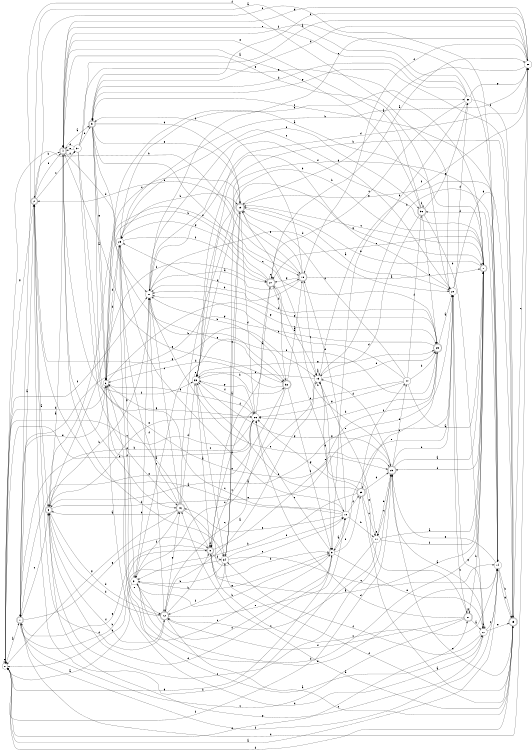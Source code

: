 digraph n31_3 {
__start0 [label="" shape="none"];

rankdir=LR;
size="8,5";

s0 [style="filled", color="black", fillcolor="white" shape="circle", label="0"];
s1 [style="rounded,filled", color="black", fillcolor="white" shape="doublecircle", label="1"];
s2 [style="rounded,filled", color="black", fillcolor="white" shape="doublecircle", label="2"];
s3 [style="rounded,filled", color="black", fillcolor="white" shape="doublecircle", label="3"];
s4 [style="rounded,filled", color="black", fillcolor="white" shape="doublecircle", label="4"];
s5 [style="rounded,filled", color="black", fillcolor="white" shape="doublecircle", label="5"];
s6 [style="filled", color="black", fillcolor="white" shape="circle", label="6"];
s7 [style="rounded,filled", color="black", fillcolor="white" shape="doublecircle", label="7"];
s8 [style="rounded,filled", color="black", fillcolor="white" shape="doublecircle", label="8"];
s9 [style="filled", color="black", fillcolor="white" shape="circle", label="9"];
s10 [style="filled", color="black", fillcolor="white" shape="circle", label="10"];
s11 [style="filled", color="black", fillcolor="white" shape="circle", label="11"];
s12 [style="rounded,filled", color="black", fillcolor="white" shape="doublecircle", label="12"];
s13 [style="filled", color="black", fillcolor="white" shape="circle", label="13"];
s14 [style="filled", color="black", fillcolor="white" shape="circle", label="14"];
s15 [style="rounded,filled", color="black", fillcolor="white" shape="doublecircle", label="15"];
s16 [style="rounded,filled", color="black", fillcolor="white" shape="doublecircle", label="16"];
s17 [style="filled", color="black", fillcolor="white" shape="circle", label="17"];
s18 [style="rounded,filled", color="black", fillcolor="white" shape="doublecircle", label="18"];
s19 [style="rounded,filled", color="black", fillcolor="white" shape="doublecircle", label="19"];
s20 [style="filled", color="black", fillcolor="white" shape="circle", label="20"];
s21 [style="rounded,filled", color="black", fillcolor="white" shape="doublecircle", label="21"];
s22 [style="filled", color="black", fillcolor="white" shape="circle", label="22"];
s23 [style="rounded,filled", color="black", fillcolor="white" shape="doublecircle", label="23"];
s24 [style="filled", color="black", fillcolor="white" shape="circle", label="24"];
s25 [style="rounded,filled", color="black", fillcolor="white" shape="doublecircle", label="25"];
s26 [style="filled", color="black", fillcolor="white" shape="circle", label="26"];
s27 [style="rounded,filled", color="black", fillcolor="white" shape="doublecircle", label="27"];
s28 [style="filled", color="black", fillcolor="white" shape="circle", label="28"];
s29 [style="filled", color="black", fillcolor="white" shape="circle", label="29"];
s30 [style="filled", color="black", fillcolor="white" shape="circle", label="30"];
s31 [style="filled", color="black", fillcolor="white" shape="circle", label="31"];
s32 [style="rounded,filled", color="black", fillcolor="white" shape="doublecircle", label="32"];
s33 [style="filled", color="black", fillcolor="white" shape="circle", label="33"];
s34 [style="filled", color="black", fillcolor="white" shape="circle", label="34"];
s35 [style="rounded,filled", color="black", fillcolor="white" shape="doublecircle", label="35"];
s36 [style="rounded,filled", color="black", fillcolor="white" shape="doublecircle", label="36"];
s37 [style="filled", color="black", fillcolor="white" shape="circle", label="37"];
s0 -> s1 [label="a"];
s0 -> s18 [label="b"];
s0 -> s26 [label="c"];
s0 -> s21 [label="d"];
s0 -> s0 [label="e"];
s0 -> s17 [label="f"];
s0 -> s2 [label="g"];
s1 -> s2 [label="a"];
s1 -> s8 [label="b"];
s1 -> s3 [label="c"];
s1 -> s28 [label="d"];
s1 -> s6 [label="e"];
s1 -> s14 [label="f"];
s1 -> s8 [label="g"];
s2 -> s3 [label="a"];
s2 -> s4 [label="b"];
s2 -> s37 [label="c"];
s2 -> s12 [label="d"];
s2 -> s14 [label="e"];
s2 -> s4 [label="f"];
s2 -> s13 [label="g"];
s3 -> s4 [label="a"];
s3 -> s17 [label="b"];
s3 -> s23 [label="c"];
s3 -> s12 [label="d"];
s3 -> s20 [label="e"];
s3 -> s27 [label="f"];
s3 -> s22 [label="g"];
s4 -> s5 [label="a"];
s4 -> s16 [label="b"];
s4 -> s37 [label="c"];
s4 -> s17 [label="d"];
s4 -> s20 [label="e"];
s4 -> s34 [label="f"];
s4 -> s26 [label="g"];
s5 -> s6 [label="a"];
s5 -> s32 [label="b"];
s5 -> s25 [label="c"];
s5 -> s19 [label="d"];
s5 -> s19 [label="e"];
s5 -> s33 [label="f"];
s5 -> s6 [label="g"];
s6 -> s7 [label="a"];
s6 -> s0 [label="b"];
s6 -> s9 [label="c"];
s6 -> s29 [label="d"];
s6 -> s12 [label="e"];
s6 -> s18 [label="f"];
s6 -> s25 [label="g"];
s7 -> s8 [label="a"];
s7 -> s19 [label="b"];
s7 -> s19 [label="c"];
s7 -> s23 [label="d"];
s7 -> s27 [label="e"];
s7 -> s17 [label="f"];
s7 -> s33 [label="g"];
s8 -> s6 [label="a"];
s8 -> s9 [label="b"];
s8 -> s14 [label="c"];
s8 -> s8 [label="d"];
s8 -> s25 [label="e"];
s8 -> s34 [label="f"];
s8 -> s1 [label="g"];
s9 -> s10 [label="a"];
s9 -> s31 [label="b"];
s9 -> s26 [label="c"];
s9 -> s3 [label="d"];
s9 -> s22 [label="e"];
s9 -> s35 [label="f"];
s9 -> s0 [label="g"];
s10 -> s2 [label="a"];
s10 -> s11 [label="b"];
s10 -> s6 [label="c"];
s10 -> s18 [label="d"];
s10 -> s16 [label="e"];
s10 -> s35 [label="f"];
s10 -> s13 [label="g"];
s11 -> s7 [label="a"];
s11 -> s2 [label="b"];
s11 -> s12 [label="c"];
s11 -> s23 [label="d"];
s11 -> s13 [label="e"];
s11 -> s7 [label="f"];
s11 -> s11 [label="g"];
s12 -> s13 [label="a"];
s12 -> s8 [label="b"];
s12 -> s15 [label="c"];
s12 -> s3 [label="d"];
s12 -> s10 [label="e"];
s12 -> s3 [label="f"];
s12 -> s16 [label="g"];
s13 -> s13 [label="a"];
s13 -> s14 [label="b"];
s13 -> s31 [label="c"];
s13 -> s25 [label="d"];
s13 -> s33 [label="e"];
s13 -> s28 [label="f"];
s13 -> s9 [label="g"];
s14 -> s0 [label="a"];
s14 -> s15 [label="b"];
s14 -> s5 [label="c"];
s14 -> s36 [label="d"];
s14 -> s23 [label="e"];
s14 -> s4 [label="f"];
s14 -> s15 [label="g"];
s15 -> s16 [label="a"];
s15 -> s33 [label="b"];
s15 -> s28 [label="c"];
s15 -> s0 [label="d"];
s15 -> s23 [label="e"];
s15 -> s34 [label="f"];
s15 -> s5 [label="g"];
s16 -> s3 [label="a"];
s16 -> s7 [label="b"];
s16 -> s17 [label="c"];
s16 -> s33 [label="d"];
s16 -> s10 [label="e"];
s16 -> s29 [label="f"];
s16 -> s0 [label="g"];
s17 -> s18 [label="a"];
s17 -> s20 [label="b"];
s17 -> s12 [label="c"];
s17 -> s20 [label="d"];
s17 -> s23 [label="e"];
s17 -> s36 [label="f"];
s17 -> s32 [label="g"];
s18 -> s7 [label="a"];
s18 -> s17 [label="b"];
s18 -> s13 [label="c"];
s18 -> s2 [label="d"];
s18 -> s19 [label="e"];
s18 -> s5 [label="f"];
s18 -> s27 [label="g"];
s19 -> s20 [label="a"];
s19 -> s23 [label="b"];
s19 -> s3 [label="c"];
s19 -> s26 [label="d"];
s19 -> s34 [label="e"];
s19 -> s33 [label="f"];
s19 -> s14 [label="g"];
s20 -> s3 [label="a"];
s20 -> s21 [label="b"];
s20 -> s29 [label="c"];
s20 -> s30 [label="d"];
s20 -> s9 [label="e"];
s20 -> s1 [label="f"];
s20 -> s15 [label="g"];
s21 -> s22 [label="a"];
s21 -> s7 [label="b"];
s21 -> s1 [label="c"];
s21 -> s26 [label="d"];
s21 -> s27 [label="e"];
s21 -> s12 [label="f"];
s21 -> s21 [label="g"];
s22 -> s23 [label="a"];
s22 -> s22 [label="b"];
s22 -> s14 [label="c"];
s22 -> s6 [label="d"];
s22 -> s15 [label="e"];
s22 -> s34 [label="f"];
s22 -> s20 [label="g"];
s23 -> s7 [label="a"];
s23 -> s20 [label="b"];
s23 -> s11 [label="c"];
s23 -> s13 [label="d"];
s23 -> s24 [label="e"];
s23 -> s0 [label="f"];
s23 -> s33 [label="g"];
s24 -> s7 [label="a"];
s24 -> s25 [label="b"];
s24 -> s8 [label="c"];
s24 -> s19 [label="d"];
s24 -> s17 [label="e"];
s24 -> s36 [label="f"];
s24 -> s26 [label="g"];
s25 -> s20 [label="a"];
s25 -> s26 [label="b"];
s25 -> s35 [label="c"];
s25 -> s29 [label="d"];
s25 -> s17 [label="e"];
s25 -> s31 [label="f"];
s25 -> s1 [label="g"];
s26 -> s27 [label="a"];
s26 -> s1 [label="b"];
s26 -> s8 [label="c"];
s26 -> s6 [label="d"];
s26 -> s3 [label="e"];
s26 -> s0 [label="f"];
s26 -> s33 [label="g"];
s27 -> s28 [label="a"];
s27 -> s6 [label="b"];
s27 -> s27 [label="c"];
s27 -> s32 [label="d"];
s27 -> s13 [label="e"];
s27 -> s8 [label="f"];
s27 -> s29 [label="g"];
s28 -> s19 [label="a"];
s28 -> s29 [label="b"];
s28 -> s17 [label="c"];
s28 -> s5 [label="d"];
s28 -> s5 [label="e"];
s28 -> s18 [label="f"];
s28 -> s4 [label="g"];
s29 -> s22 [label="a"];
s29 -> s19 [label="b"];
s29 -> s10 [label="c"];
s29 -> s6 [label="d"];
s29 -> s30 [label="e"];
s29 -> s27 [label="f"];
s29 -> s31 [label="g"];
s30 -> s2 [label="a"];
s30 -> s9 [label="b"];
s30 -> s27 [label="c"];
s30 -> s5 [label="d"];
s30 -> s4 [label="e"];
s30 -> s15 [label="f"];
s30 -> s28 [label="g"];
s31 -> s0 [label="a"];
s31 -> s17 [label="b"];
s31 -> s9 [label="c"];
s31 -> s7 [label="d"];
s31 -> s14 [label="e"];
s31 -> s16 [label="f"];
s31 -> s9 [label="g"];
s32 -> s18 [label="a"];
s32 -> s17 [label="b"];
s32 -> s12 [label="c"];
s32 -> s6 [label="d"];
s32 -> s1 [label="e"];
s32 -> s9 [label="f"];
s32 -> s4 [label="g"];
s33 -> s8 [label="a"];
s33 -> s32 [label="b"];
s33 -> s34 [label="c"];
s33 -> s28 [label="d"];
s33 -> s33 [label="e"];
s33 -> s26 [label="f"];
s33 -> s25 [label="g"];
s34 -> s19 [label="a"];
s34 -> s31 [label="b"];
s34 -> s14 [label="c"];
s34 -> s0 [label="d"];
s34 -> s10 [label="e"];
s34 -> s12 [label="f"];
s34 -> s7 [label="g"];
s35 -> s15 [label="a"];
s35 -> s31 [label="b"];
s35 -> s11 [label="c"];
s35 -> s23 [label="d"];
s35 -> s33 [label="e"];
s35 -> s24 [label="f"];
s35 -> s26 [label="g"];
s36 -> s4 [label="a"];
s36 -> s22 [label="b"];
s36 -> s25 [label="c"];
s36 -> s13 [label="d"];
s36 -> s4 [label="e"];
s36 -> s36 [label="f"];
s36 -> s30 [label="g"];
s37 -> s28 [label="a"];
s37 -> s5 [label="b"];
s37 -> s23 [label="c"];
s37 -> s4 [label="d"];
s37 -> s4 [label="e"];
s37 -> s16 [label="f"];
s37 -> s7 [label="g"];

}